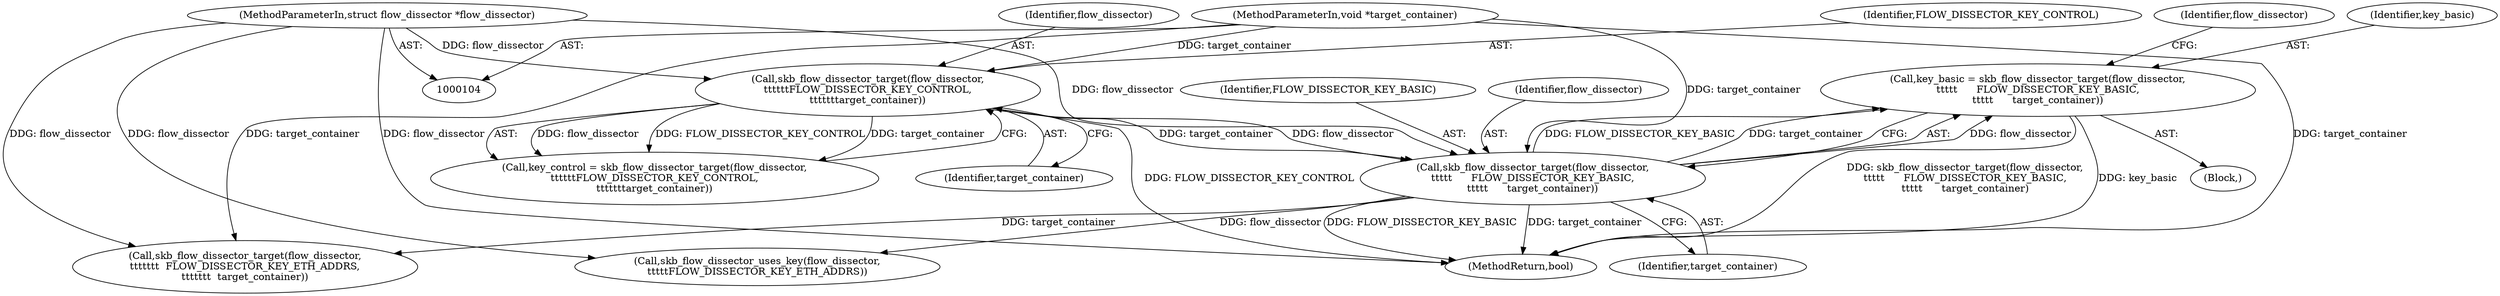 digraph "0_linux_a6e544b0a88b53114bfa5a57e21b7be7a8dfc9d0@pointer" {
"1000155" [label="(Call,key_basic = skb_flow_dissector_target(flow_dissector,\n\t\t\t\t\t      FLOW_DISSECTOR_KEY_BASIC,\n\t\t\t\t\t      target_container))"];
"1000157" [label="(Call,skb_flow_dissector_target(flow_dissector,\n\t\t\t\t\t      FLOW_DISSECTOR_KEY_BASIC,\n\t\t\t\t\t      target_container))"];
"1000151" [label="(Call,skb_flow_dissector_target(flow_dissector,\n\t\t\t\t\t\tFLOW_DISSECTOR_KEY_CONTROL,\n\t\t\t\t\t\ttarget_container))"];
"1000106" [label="(MethodParameterIn,struct flow_dissector *flow_dissector)"];
"1000107" [label="(MethodParameterIn,void *target_container)"];
"1000160" [label="(Identifier,target_container)"];
"1000154" [label="(Identifier,target_container)"];
"1000153" [label="(Identifier,FLOW_DISSECTOR_KEY_CONTROL)"];
"1000777" [label="(MethodReturn,bool)"];
"1000157" [label="(Call,skb_flow_dissector_target(flow_dissector,\n\t\t\t\t\t      FLOW_DISSECTOR_KEY_BASIC,\n\t\t\t\t\t      target_container))"];
"1000159" [label="(Identifier,FLOW_DISSECTOR_KEY_BASIC)"];
"1000151" [label="(Call,skb_flow_dissector_target(flow_dissector,\n\t\t\t\t\t\tFLOW_DISSECTOR_KEY_CONTROL,\n\t\t\t\t\t\ttarget_container))"];
"1000174" [label="(Call,skb_flow_dissector_target(flow_dissector,\n\t\t\t\t\t\t\t  FLOW_DISSECTOR_KEY_ETH_ADDRS,\n\t\t\t\t\t\t\t  target_container))"];
"1000149" [label="(Call,key_control = skb_flow_dissector_target(flow_dissector,\n\t\t\t\t\t\tFLOW_DISSECTOR_KEY_CONTROL,\n\t\t\t\t\t\ttarget_container))"];
"1000152" [label="(Identifier,flow_dissector)"];
"1000107" [label="(MethodParameterIn,void *target_container)"];
"1000156" [label="(Identifier,key_basic)"];
"1000163" [label="(Identifier,flow_dissector)"];
"1000158" [label="(Identifier,flow_dissector)"];
"1000106" [label="(MethodParameterIn,struct flow_dissector *flow_dissector)"];
"1000112" [label="(Block,)"];
"1000162" [label="(Call,skb_flow_dissector_uses_key(flow_dissector,\n\t\t\t\t\tFLOW_DISSECTOR_KEY_ETH_ADDRS))"];
"1000155" [label="(Call,key_basic = skb_flow_dissector_target(flow_dissector,\n\t\t\t\t\t      FLOW_DISSECTOR_KEY_BASIC,\n\t\t\t\t\t      target_container))"];
"1000155" -> "1000112"  [label="AST: "];
"1000155" -> "1000157"  [label="CFG: "];
"1000156" -> "1000155"  [label="AST: "];
"1000157" -> "1000155"  [label="AST: "];
"1000163" -> "1000155"  [label="CFG: "];
"1000155" -> "1000777"  [label="DDG: skb_flow_dissector_target(flow_dissector,\n\t\t\t\t\t      FLOW_DISSECTOR_KEY_BASIC,\n\t\t\t\t\t      target_container)"];
"1000155" -> "1000777"  [label="DDG: key_basic"];
"1000157" -> "1000155"  [label="DDG: flow_dissector"];
"1000157" -> "1000155"  [label="DDG: FLOW_DISSECTOR_KEY_BASIC"];
"1000157" -> "1000155"  [label="DDG: target_container"];
"1000157" -> "1000160"  [label="CFG: "];
"1000158" -> "1000157"  [label="AST: "];
"1000159" -> "1000157"  [label="AST: "];
"1000160" -> "1000157"  [label="AST: "];
"1000157" -> "1000777"  [label="DDG: FLOW_DISSECTOR_KEY_BASIC"];
"1000157" -> "1000777"  [label="DDG: target_container"];
"1000151" -> "1000157"  [label="DDG: flow_dissector"];
"1000151" -> "1000157"  [label="DDG: target_container"];
"1000106" -> "1000157"  [label="DDG: flow_dissector"];
"1000107" -> "1000157"  [label="DDG: target_container"];
"1000157" -> "1000162"  [label="DDG: flow_dissector"];
"1000157" -> "1000174"  [label="DDG: target_container"];
"1000151" -> "1000149"  [label="AST: "];
"1000151" -> "1000154"  [label="CFG: "];
"1000152" -> "1000151"  [label="AST: "];
"1000153" -> "1000151"  [label="AST: "];
"1000154" -> "1000151"  [label="AST: "];
"1000149" -> "1000151"  [label="CFG: "];
"1000151" -> "1000777"  [label="DDG: FLOW_DISSECTOR_KEY_CONTROL"];
"1000151" -> "1000149"  [label="DDG: flow_dissector"];
"1000151" -> "1000149"  [label="DDG: FLOW_DISSECTOR_KEY_CONTROL"];
"1000151" -> "1000149"  [label="DDG: target_container"];
"1000106" -> "1000151"  [label="DDG: flow_dissector"];
"1000107" -> "1000151"  [label="DDG: target_container"];
"1000106" -> "1000104"  [label="AST: "];
"1000106" -> "1000777"  [label="DDG: flow_dissector"];
"1000106" -> "1000162"  [label="DDG: flow_dissector"];
"1000106" -> "1000174"  [label="DDG: flow_dissector"];
"1000107" -> "1000104"  [label="AST: "];
"1000107" -> "1000777"  [label="DDG: target_container"];
"1000107" -> "1000174"  [label="DDG: target_container"];
}
